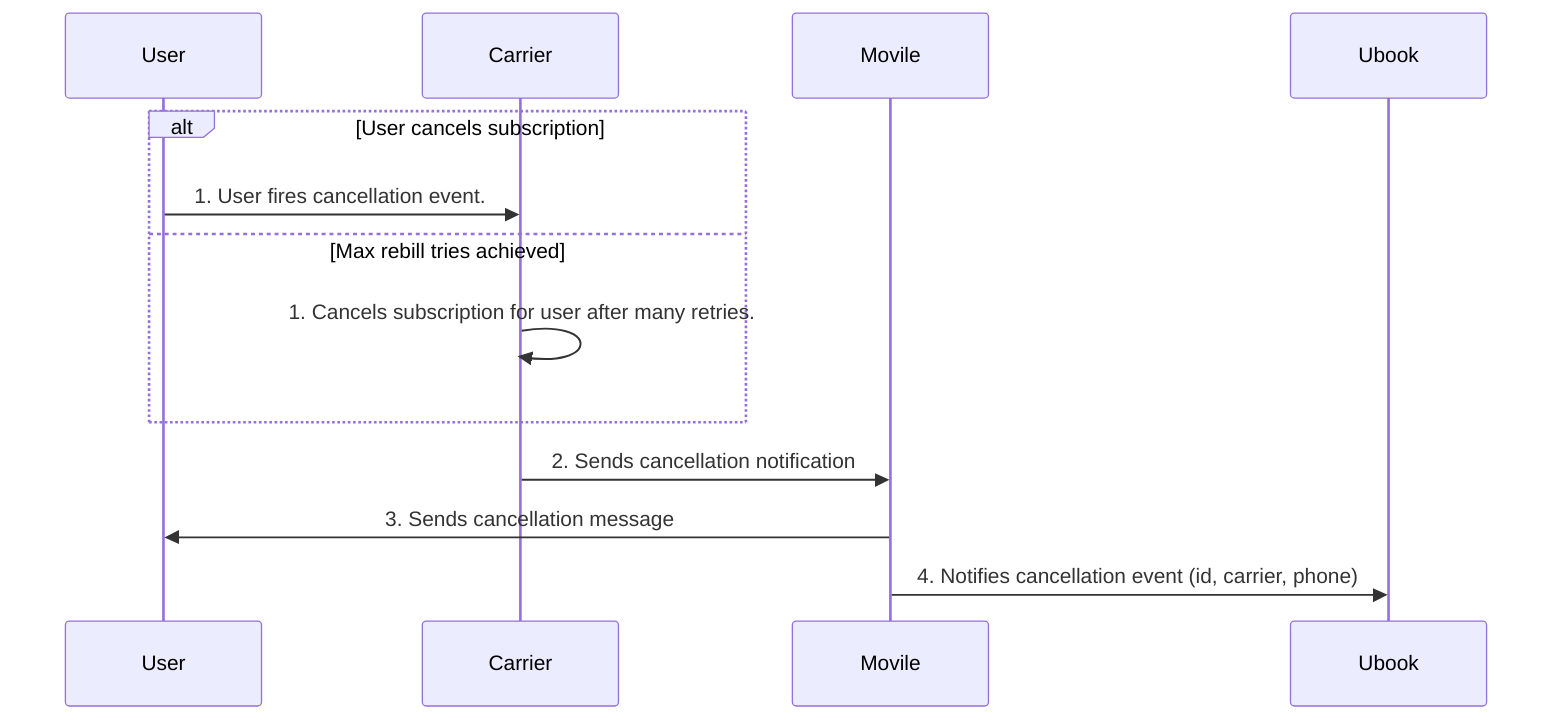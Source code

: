 sequenceDiagram
    alt User cancels subscription
        User ->> Carrier: 1. User fires cancellation event.
    else Max rebill tries achieved
        Carrier ->> Carrier: 1. Cancels subscription for user after many retries.
    end
    Carrier ->> Movile: 2. Sends cancellation notification
    Movile ->> User: 3. Sends cancellation message
    Movile ->> Ubook: 4. Notifies cancellation event (id, carrier, phone)